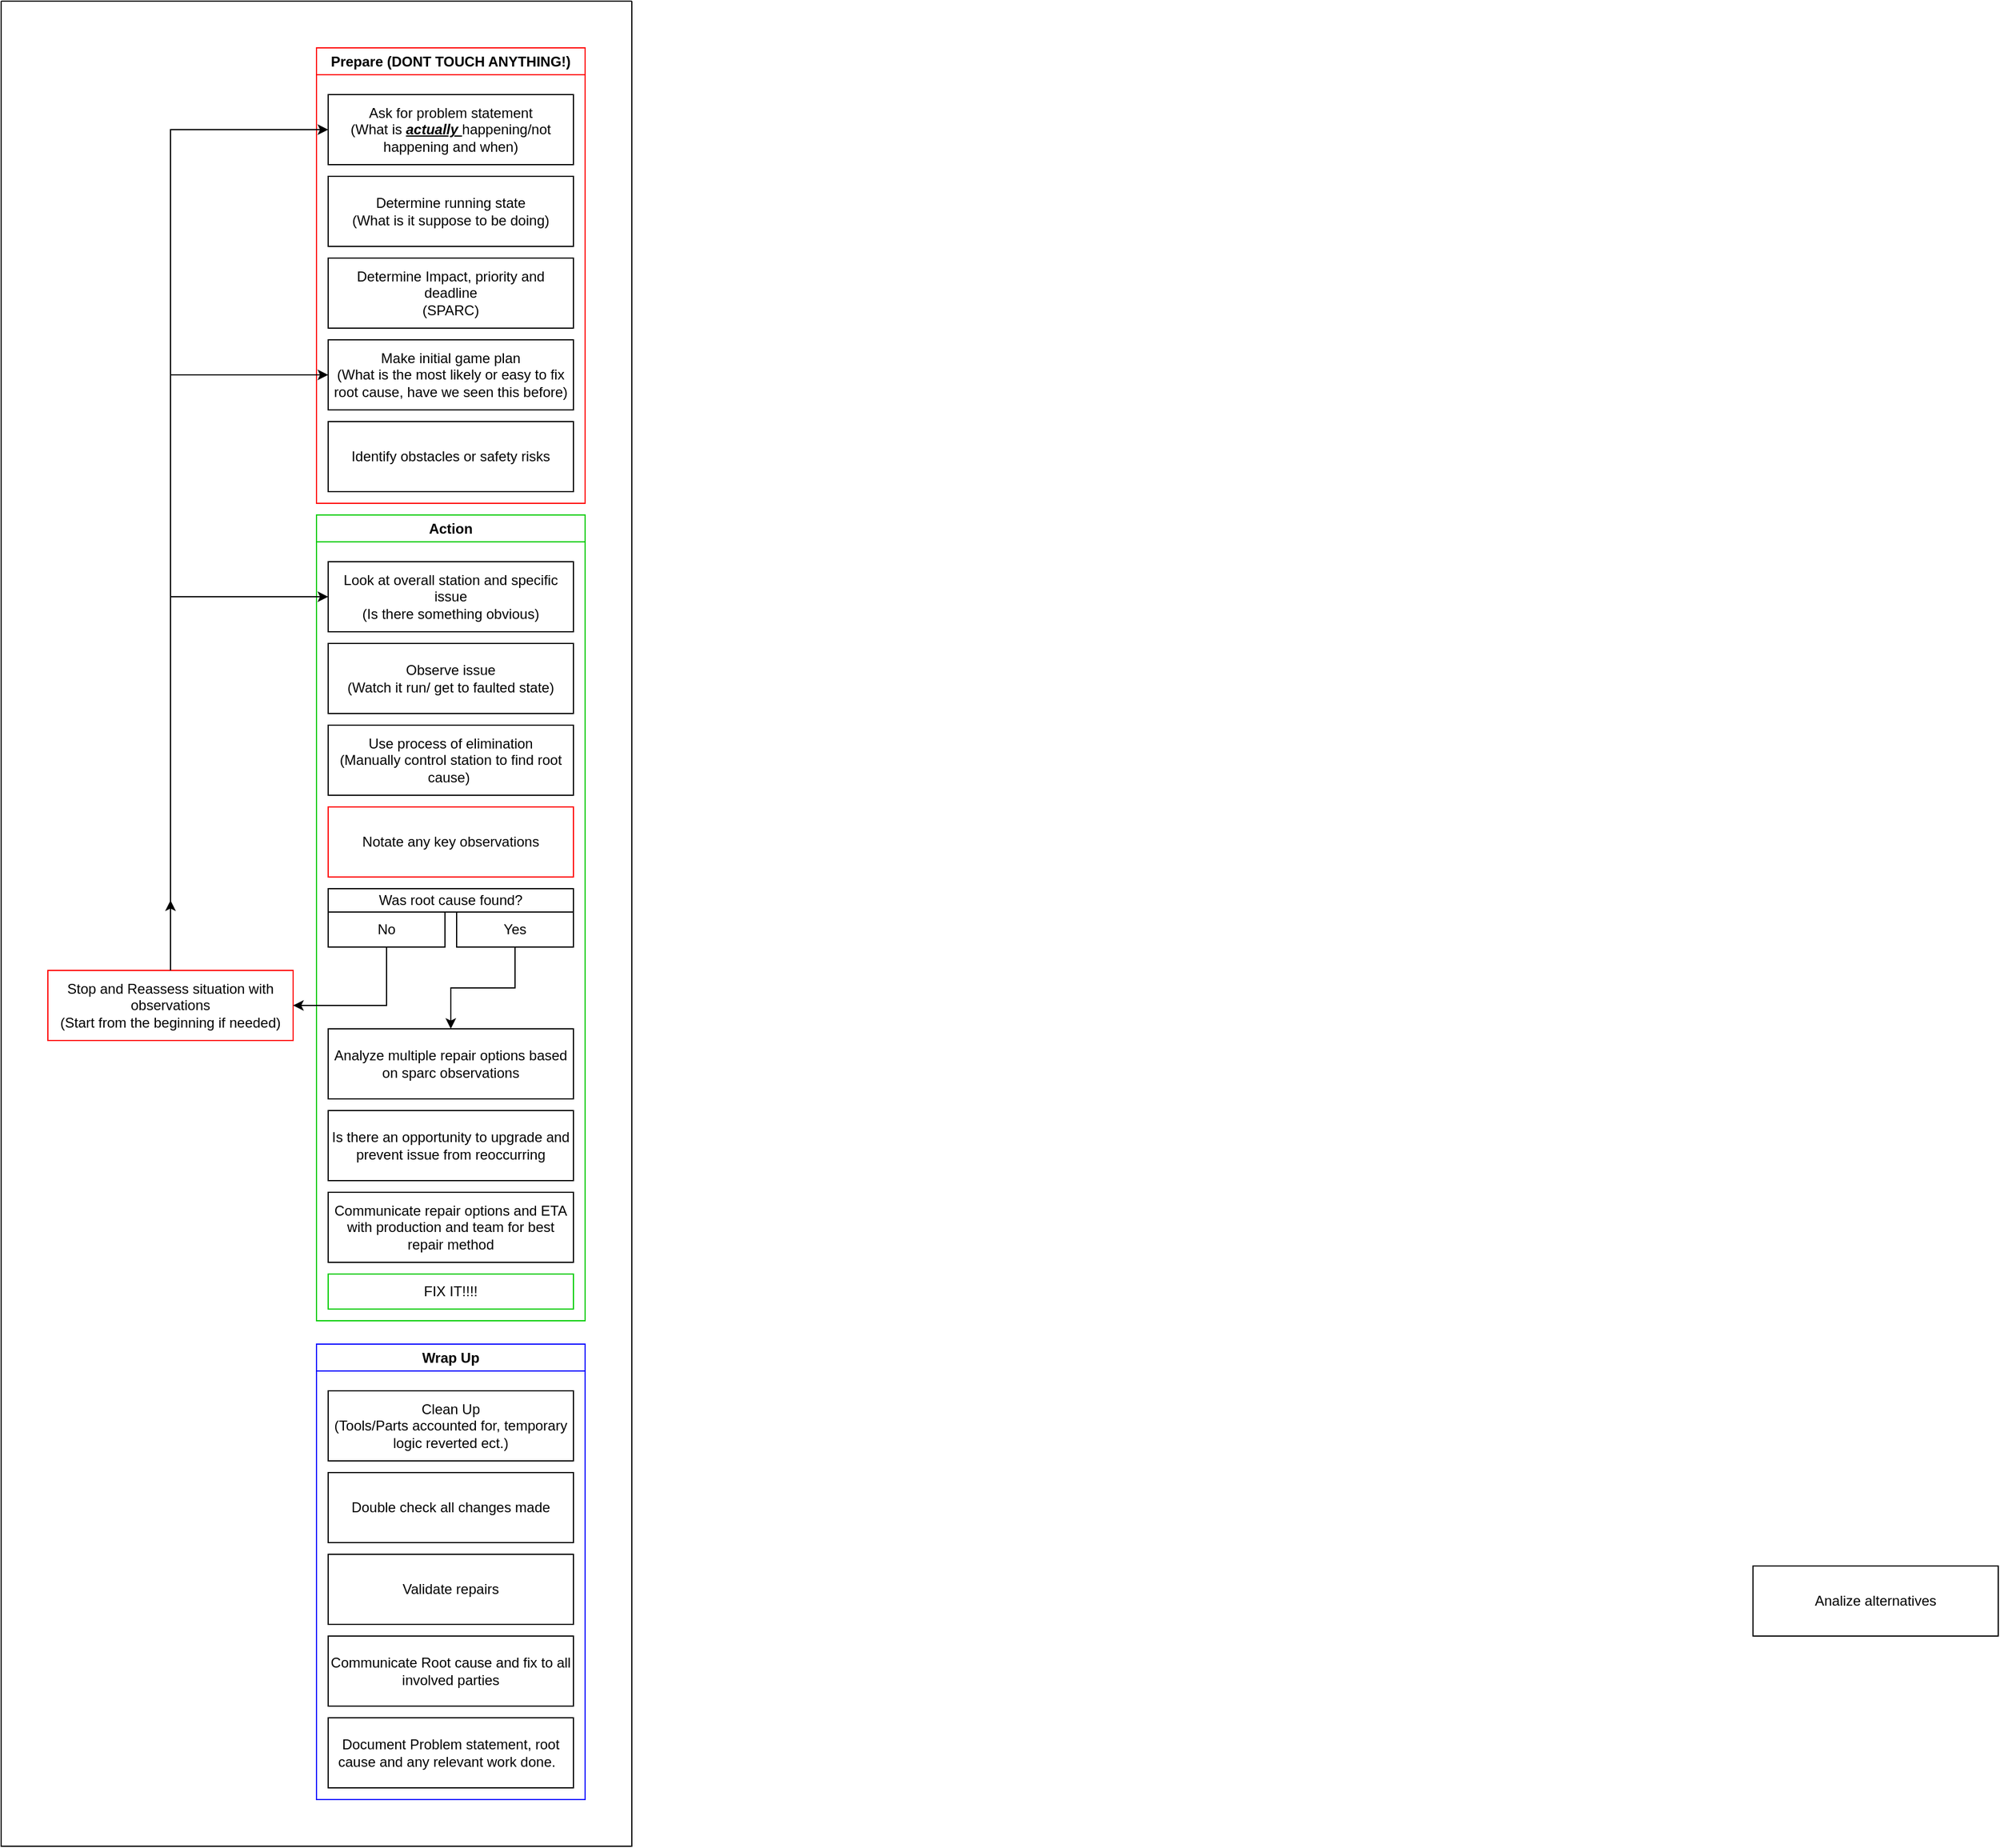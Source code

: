<mxfile version="22.1.3" type="github">
  <diagram name="Page-1" id="s_tSXBTHODiz0TlcPPJd">
    <mxGraphModel dx="1900" dy="1630" grid="1" gridSize="10" guides="1" tooltips="1" connect="1" arrows="1" fold="1" page="1" pageScale="1" pageWidth="850" pageHeight="1100" math="0" shadow="0">
      <root>
        <mxCell id="0" />
        <mxCell id="1" parent="0" />
        <mxCell id="M2U-wYDhbBoCub5JwwPa-10" value="Analize alternatives" style="rounded=0;whiteSpace=wrap;html=1;" vertex="1" parent="1">
          <mxGeometry x="1380" y="390" width="210" height="60" as="geometry" />
        </mxCell>
        <mxCell id="M2U-wYDhbBoCub5JwwPa-57" value="Prepare (DONT TOUCH ANYTHING!)" style="swimlane;whiteSpace=wrap;html=1;gradientColor=none;fillColor=default;strokeColor=#ff0000;" vertex="1" parent="1">
          <mxGeometry x="150" y="-910" width="230" height="390" as="geometry" />
        </mxCell>
        <mxCell id="M2U-wYDhbBoCub5JwwPa-58" value="Ask for problem statement&lt;br&gt;(What is&amp;nbsp;&lt;i&gt;&lt;b&gt;&lt;u&gt;actually &lt;/u&gt;&lt;/b&gt;&lt;/i&gt;happening/not happening and when)" style="rounded=0;whiteSpace=wrap;html=1;" vertex="1" parent="M2U-wYDhbBoCub5JwwPa-57">
          <mxGeometry x="10" y="40" width="210" height="60" as="geometry" />
        </mxCell>
        <mxCell id="M2U-wYDhbBoCub5JwwPa-59" value="Determine Impact, priority and deadline&lt;br style=&quot;border-color: var(--border-color);&quot;&gt;(SPARC)" style="rounded=0;whiteSpace=wrap;html=1;" vertex="1" parent="M2U-wYDhbBoCub5JwwPa-57">
          <mxGeometry x="10" y="180" width="210" height="60" as="geometry" />
        </mxCell>
        <mxCell id="M2U-wYDhbBoCub5JwwPa-60" value="Identify obstacles or safety risks" style="rounded=0;whiteSpace=wrap;html=1;" vertex="1" parent="M2U-wYDhbBoCub5JwwPa-57">
          <mxGeometry x="10" y="320" width="210" height="60" as="geometry" />
        </mxCell>
        <mxCell id="M2U-wYDhbBoCub5JwwPa-61" value="Determine running state&lt;br&gt;(What is it suppose to be doing)" style="rounded=0;whiteSpace=wrap;html=1;" vertex="1" parent="M2U-wYDhbBoCub5JwwPa-57">
          <mxGeometry x="10" y="110" width="210" height="60" as="geometry" />
        </mxCell>
        <mxCell id="M2U-wYDhbBoCub5JwwPa-62" value="Make initial game plan&lt;br&gt;(What is the most likely or easy to fix root cause, have we seen this before)" style="rounded=0;whiteSpace=wrap;html=1;" vertex="1" parent="M2U-wYDhbBoCub5JwwPa-57">
          <mxGeometry x="10" y="250" width="210" height="60" as="geometry" />
        </mxCell>
        <mxCell id="M2U-wYDhbBoCub5JwwPa-63" value="Action" style="swimlane;whiteSpace=wrap;html=1;gradientColor=none;fillColor=default;strokeColor=#00CC00;" vertex="1" parent="1">
          <mxGeometry x="150" y="-510" width="230" height="690" as="geometry" />
        </mxCell>
        <mxCell id="M2U-wYDhbBoCub5JwwPa-64" value="Look at overall station and specific issue&lt;br&gt;(Is there something obvious)" style="rounded=0;whiteSpace=wrap;html=1;" vertex="1" parent="M2U-wYDhbBoCub5JwwPa-63">
          <mxGeometry x="10" y="40" width="210" height="60" as="geometry" />
        </mxCell>
        <mxCell id="M2U-wYDhbBoCub5JwwPa-65" value="Use process of elimination&lt;br&gt;(Manually control station to find root cause)&amp;nbsp;" style="rounded=0;whiteSpace=wrap;html=1;" vertex="1" parent="M2U-wYDhbBoCub5JwwPa-63">
          <mxGeometry x="10" y="180" width="210" height="60" as="geometry" />
        </mxCell>
        <mxCell id="M2U-wYDhbBoCub5JwwPa-66" value="Observe issue&lt;br style=&quot;border-color: var(--border-color);&quot;&gt;(Watch it run/ get to faulted state)" style="rounded=0;whiteSpace=wrap;html=1;" vertex="1" parent="M2U-wYDhbBoCub5JwwPa-63">
          <mxGeometry x="10" y="110" width="210" height="60" as="geometry" />
        </mxCell>
        <mxCell id="M2U-wYDhbBoCub5JwwPa-67" value="Analyze multiple repair options based on sparc observations" style="rounded=0;whiteSpace=wrap;html=1;" vertex="1" parent="M2U-wYDhbBoCub5JwwPa-63">
          <mxGeometry x="10" y="440" width="210" height="60" as="geometry" />
        </mxCell>
        <mxCell id="M2U-wYDhbBoCub5JwwPa-68" value="FIX IT!!!!" style="rounded=0;whiteSpace=wrap;html=1;strokeColor=#00CC00;" vertex="1" parent="M2U-wYDhbBoCub5JwwPa-63">
          <mxGeometry x="10" y="650" width="210" height="30" as="geometry" />
        </mxCell>
        <mxCell id="M2U-wYDhbBoCub5JwwPa-69" value="Communicate repair options and ETA with production and team for best repair method" style="rounded=0;whiteSpace=wrap;html=1;" vertex="1" parent="M2U-wYDhbBoCub5JwwPa-63">
          <mxGeometry x="10" y="580" width="210" height="60" as="geometry" />
        </mxCell>
        <mxCell id="M2U-wYDhbBoCub5JwwPa-70" value="Is there an opportunity to upgrade and prevent issue from reoccurring" style="rounded=0;whiteSpace=wrap;html=1;strokeColor=#000000;" vertex="1" parent="M2U-wYDhbBoCub5JwwPa-63">
          <mxGeometry x="10" y="510" width="210" height="60" as="geometry" />
        </mxCell>
        <mxCell id="M2U-wYDhbBoCub5JwwPa-71" value="Notate any key observations" style="rounded=0;whiteSpace=wrap;html=1;strokeColor=#FF0000;" vertex="1" parent="M2U-wYDhbBoCub5JwwPa-63">
          <mxGeometry x="10" y="250" width="210" height="60" as="geometry" />
        </mxCell>
        <mxCell id="M2U-wYDhbBoCub5JwwPa-72" value="Was root cause found?" style="rounded=0;whiteSpace=wrap;html=1;strokeColor=#000000;" vertex="1" parent="M2U-wYDhbBoCub5JwwPa-63">
          <mxGeometry x="10" y="320" width="210" height="20" as="geometry" />
        </mxCell>
        <mxCell id="M2U-wYDhbBoCub5JwwPa-73" value="No" style="rounded=0;whiteSpace=wrap;html=1;" vertex="1" parent="M2U-wYDhbBoCub5JwwPa-63">
          <mxGeometry x="10" y="340" width="100" height="30" as="geometry" />
        </mxCell>
        <mxCell id="M2U-wYDhbBoCub5JwwPa-74" style="edgeStyle=orthogonalEdgeStyle;rounded=0;orthogonalLoop=1;jettySize=auto;html=1;exitX=0.5;exitY=1;exitDx=0;exitDy=0;" edge="1" parent="M2U-wYDhbBoCub5JwwPa-63" source="M2U-wYDhbBoCub5JwwPa-75" target="M2U-wYDhbBoCub5JwwPa-67">
          <mxGeometry relative="1" as="geometry" />
        </mxCell>
        <mxCell id="M2U-wYDhbBoCub5JwwPa-75" value="Yes" style="rounded=0;whiteSpace=wrap;html=1;" vertex="1" parent="M2U-wYDhbBoCub5JwwPa-63">
          <mxGeometry x="120" y="340" width="100" height="30" as="geometry" />
        </mxCell>
        <mxCell id="M2U-wYDhbBoCub5JwwPa-76" style="edgeStyle=orthogonalEdgeStyle;rounded=0;orthogonalLoop=1;jettySize=auto;html=1;exitX=0.5;exitY=0;exitDx=0;exitDy=0;entryX=0;entryY=0.5;entryDx=0;entryDy=0;" edge="1" parent="1" source="M2U-wYDhbBoCub5JwwPa-79" target="M2U-wYDhbBoCub5JwwPa-62">
          <mxGeometry relative="1" as="geometry">
            <Array as="points">
              <mxPoint x="25" y="-630" />
            </Array>
          </mxGeometry>
        </mxCell>
        <mxCell id="M2U-wYDhbBoCub5JwwPa-77" style="edgeStyle=orthogonalEdgeStyle;rounded=0;orthogonalLoop=1;jettySize=auto;html=1;exitX=0.5;exitY=0;exitDx=0;exitDy=0;entryX=0;entryY=0.5;entryDx=0;entryDy=0;" edge="1" parent="1" source="M2U-wYDhbBoCub5JwwPa-79" target="M2U-wYDhbBoCub5JwwPa-58">
          <mxGeometry relative="1" as="geometry">
            <Array as="points">
              <mxPoint x="25" y="-840" />
            </Array>
          </mxGeometry>
        </mxCell>
        <mxCell id="M2U-wYDhbBoCub5JwwPa-78" style="edgeStyle=orthogonalEdgeStyle;rounded=0;orthogonalLoop=1;jettySize=auto;html=1;exitX=0.5;exitY=0;exitDx=0;exitDy=0;" edge="1" parent="1" source="M2U-wYDhbBoCub5JwwPa-79">
          <mxGeometry relative="1" as="geometry">
            <mxPoint x="25" y="-180" as="targetPoint" />
            <Array as="points">
              <mxPoint x="25" y="-150" />
            </Array>
          </mxGeometry>
        </mxCell>
        <mxCell id="M2U-wYDhbBoCub5JwwPa-79" value="Stop and Reassess situation with observations&lt;br&gt;(Start from the beginning if needed)" style="rounded=0;whiteSpace=wrap;html=1;strokeColor=#FF0000;" vertex="1" parent="1">
          <mxGeometry x="-80" y="-120" width="210" height="60" as="geometry" />
        </mxCell>
        <mxCell id="M2U-wYDhbBoCub5JwwPa-80" style="edgeStyle=orthogonalEdgeStyle;rounded=0;orthogonalLoop=1;jettySize=auto;html=1;exitX=0.5;exitY=0;exitDx=0;exitDy=0;entryX=0;entryY=0.5;entryDx=0;entryDy=0;" edge="1" parent="1" source="M2U-wYDhbBoCub5JwwPa-79" target="M2U-wYDhbBoCub5JwwPa-64">
          <mxGeometry relative="1" as="geometry">
            <Array as="points">
              <mxPoint x="25" y="-440" />
            </Array>
          </mxGeometry>
        </mxCell>
        <mxCell id="M2U-wYDhbBoCub5JwwPa-81" style="edgeStyle=orthogonalEdgeStyle;rounded=0;orthogonalLoop=1;jettySize=auto;html=1;exitX=0.5;exitY=1;exitDx=0;exitDy=0;entryX=1;entryY=0.5;entryDx=0;entryDy=0;" edge="1" parent="1" source="M2U-wYDhbBoCub5JwwPa-73" target="M2U-wYDhbBoCub5JwwPa-79">
          <mxGeometry relative="1" as="geometry" />
        </mxCell>
        <mxCell id="M2U-wYDhbBoCub5JwwPa-82" value="" style="swimlane;startSize=0;" vertex="1" parent="1">
          <mxGeometry x="-120" y="-950" width="540" height="1580" as="geometry" />
        </mxCell>
        <mxCell id="M2U-wYDhbBoCub5JwwPa-83" value="Wrap Up" style="swimlane;whiteSpace=wrap;html=1;gradientColor=none;fillColor=default;strokeColor=#0000FF;" vertex="1" parent="M2U-wYDhbBoCub5JwwPa-82">
          <mxGeometry x="270" y="1150" width="230" height="390" as="geometry" />
        </mxCell>
        <mxCell id="M2U-wYDhbBoCub5JwwPa-84" value="Validate repairs" style="rounded=0;whiteSpace=wrap;html=1;" vertex="1" parent="M2U-wYDhbBoCub5JwwPa-83">
          <mxGeometry x="10" y="180" width="210" height="60" as="geometry" />
        </mxCell>
        <mxCell id="M2U-wYDhbBoCub5JwwPa-85" value="Document Problem statement, root cause and any relevant work done.&amp;nbsp;&amp;nbsp;" style="rounded=0;whiteSpace=wrap;html=1;" vertex="1" parent="M2U-wYDhbBoCub5JwwPa-83">
          <mxGeometry x="10" y="320" width="210" height="60" as="geometry" />
        </mxCell>
        <mxCell id="M2U-wYDhbBoCub5JwwPa-86" value="Communicate Root cause and fix to all involved parties" style="rounded=0;whiteSpace=wrap;html=1;" vertex="1" parent="M2U-wYDhbBoCub5JwwPa-83">
          <mxGeometry x="10" y="250" width="210" height="60" as="geometry" />
        </mxCell>
        <mxCell id="M2U-wYDhbBoCub5JwwPa-87" value="Clean Up&lt;br&gt;(Tools/Parts accounted for, temporary logic reverted ect.)" style="rounded=0;whiteSpace=wrap;html=1;" vertex="1" parent="M2U-wYDhbBoCub5JwwPa-83">
          <mxGeometry x="10" y="40" width="210" height="60" as="geometry" />
        </mxCell>
        <mxCell id="M2U-wYDhbBoCub5JwwPa-88" value="Double check all changes made" style="rounded=0;whiteSpace=wrap;html=1;" vertex="1" parent="M2U-wYDhbBoCub5JwwPa-83">
          <mxGeometry x="10" y="110" width="210" height="60" as="geometry" />
        </mxCell>
      </root>
    </mxGraphModel>
  </diagram>
</mxfile>
